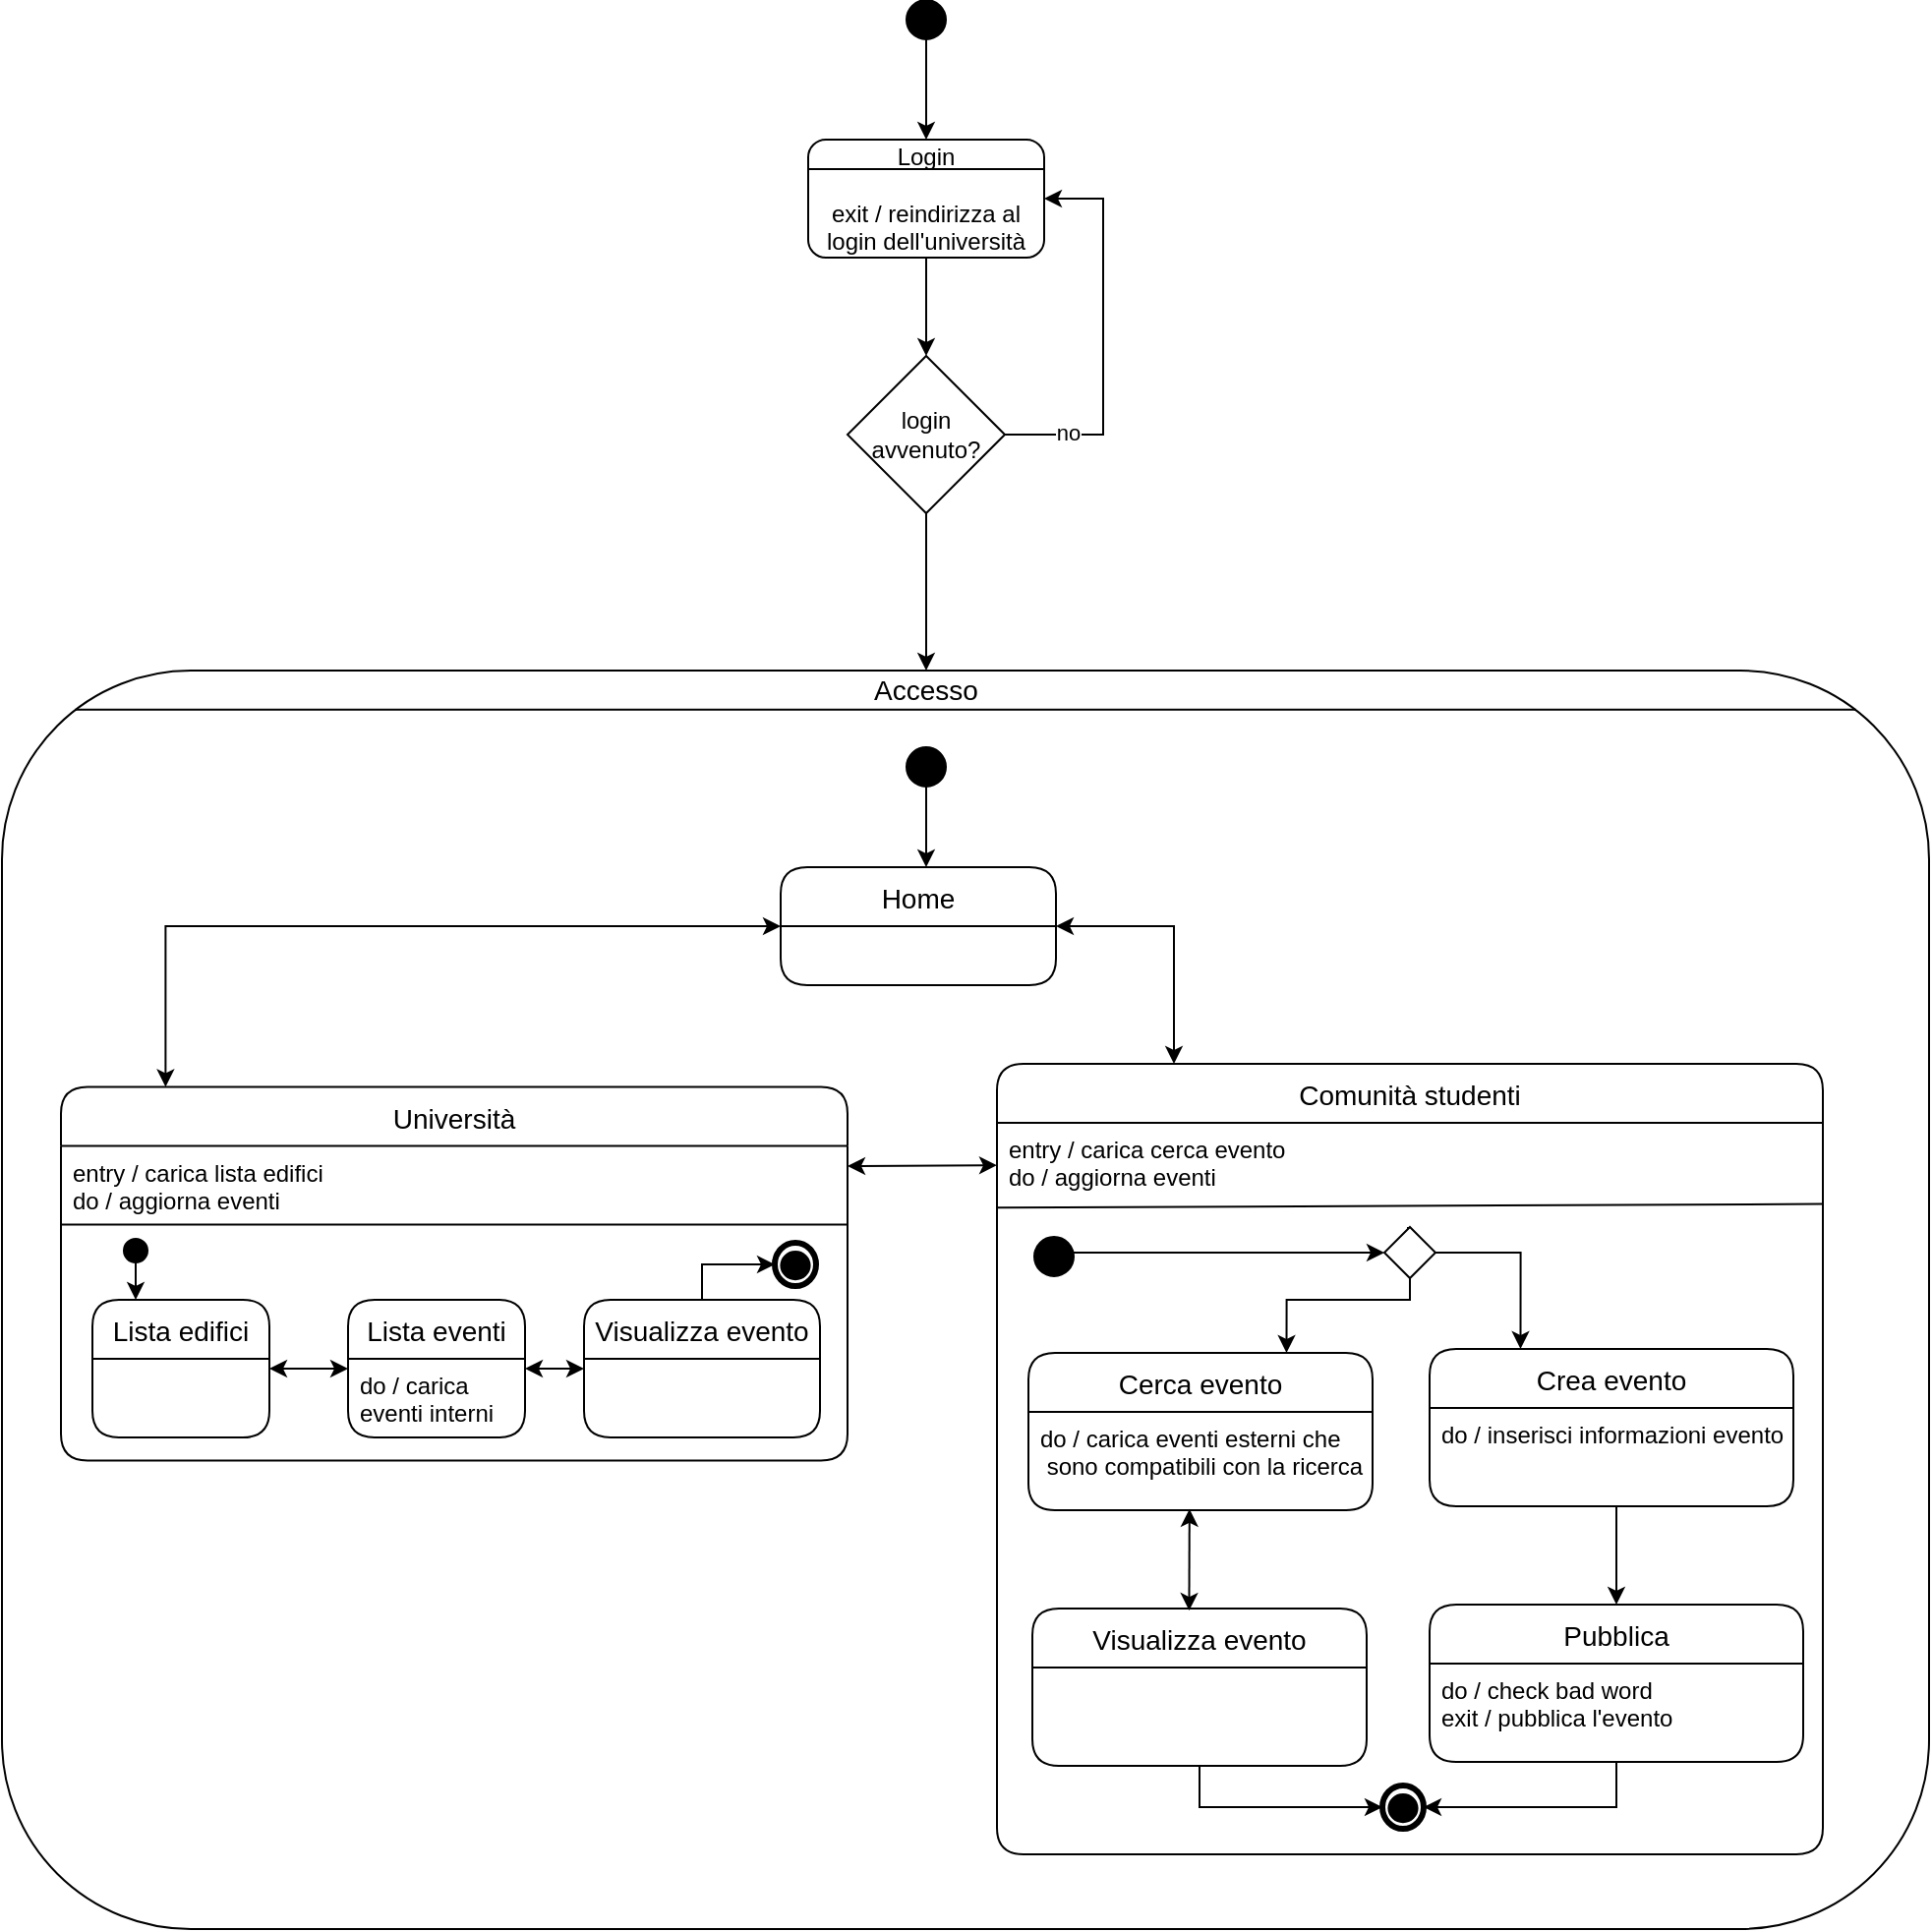 <mxfile version="17.2.4" type="device"><diagram id="YXxuehNLFtnjuTYtwJZv" name="Pagina-1"><mxGraphModel dx="2858" dy="2423" grid="1" gridSize="10" guides="1" tooltips="1" connect="1" arrows="1" fold="1" page="1" pageScale="1" pageWidth="827" pageHeight="1169" math="0" shadow="0"><root><mxCell id="0"/><mxCell id="1" parent="0"/><mxCell id="PHvisqYWQ1s6E95K81vG-1" value="" style="rounded=1;whiteSpace=wrap;html=1;fillColor=none;" vertex="1" parent="1"><mxGeometry x="-130" y="100" width="980" height="640" as="geometry"/></mxCell><mxCell id="5CDoY_reHlGmIlFqXlQV-28" value="Comunità studenti" style="swimlane;childLayout=stackLayout;horizontal=1;startSize=30;horizontalStack=0;rounded=1;fontSize=14;fontStyle=0;strokeWidth=1;resizeParent=0;resizeLast=1;shadow=0;align=center;fillColor=none;" parent="1" vertex="1"><mxGeometry x="376" y="300" width="420" height="402" as="geometry"/></mxCell><mxCell id="5CDoY_reHlGmIlFqXlQV-63" value="" style="endArrow=none;html=1;exitX=-0.001;exitY=0.116;exitDx=0;exitDy=0;entryX=0.999;entryY=0.111;entryDx=0;entryDy=0;exitPerimeter=0;entryPerimeter=0;" parent="5CDoY_reHlGmIlFqXlQV-28" source="5CDoY_reHlGmIlFqXlQV-29" target="5CDoY_reHlGmIlFqXlQV-29" edge="1"><mxGeometry width="50" height="50" relative="1" as="geometry"><mxPoint x="190" as="sourcePoint"/><mxPoint x="240" y="-50" as="targetPoint"/></mxGeometry></mxCell><mxCell id="5CDoY_reHlGmIlFqXlQV-29" value="entry / carica cerca evento&#10;do / aggiorna eventi" style="align=left;strokeColor=none;fillColor=none;spacingLeft=4;fontSize=12;verticalAlign=top;resizable=0;rotatable=0;part=1;" parent="5CDoY_reHlGmIlFqXlQV-28" vertex="1"><mxGeometry y="30" width="420" height="372" as="geometry"/></mxCell><mxCell id="5CDoY_reHlGmIlFqXlQV-16" value="" style="edgeStyle=orthogonalEdgeStyle;rounded=0;orthogonalLoop=1;jettySize=auto;html=1;" parent="1" source="5CDoY_reHlGmIlFqXlQV-8" target="5CDoY_reHlGmIlFqXlQV-15" edge="1"><mxGeometry relative="1" as="geometry"/></mxCell><mxCell id="5CDoY_reHlGmIlFqXlQV-8" value="Login&lt;br&gt;&lt;br&gt;exit / reindirizza al login dell'università" style="rounded=1;whiteSpace=wrap;html=1;fillColor=none;" parent="1" vertex="1"><mxGeometry x="280" y="-170" width="120" height="60" as="geometry"/></mxCell><mxCell id="5CDoY_reHlGmIlFqXlQV-9" value="" style="endArrow=none;html=1;exitX=0;exitY=0.25;exitDx=0;exitDy=0;entryX=1;entryY=0.25;entryDx=0;entryDy=0;" parent="1" source="5CDoY_reHlGmIlFqXlQV-8" target="5CDoY_reHlGmIlFqXlQV-8" edge="1"><mxGeometry width="50" height="50" relative="1" as="geometry"><mxPoint x="410" y="-10" as="sourcePoint"/><mxPoint x="460" y="-60" as="targetPoint"/></mxGeometry></mxCell><mxCell id="5CDoY_reHlGmIlFqXlQV-17" style="edgeStyle=orthogonalEdgeStyle;rounded=0;orthogonalLoop=1;jettySize=auto;html=1;entryX=1;entryY=0.5;entryDx=0;entryDy=0;" parent="1" source="5CDoY_reHlGmIlFqXlQV-15" target="5CDoY_reHlGmIlFqXlQV-8" edge="1"><mxGeometry relative="1" as="geometry"><Array as="points"><mxPoint x="430" y="-20"/><mxPoint x="430" y="-140"/></Array></mxGeometry></mxCell><mxCell id="5CDoY_reHlGmIlFqXlQV-18" value="no" style="edgeLabel;html=1;align=center;verticalAlign=middle;resizable=0;points=[];" parent="5CDoY_reHlGmIlFqXlQV-17" vertex="1" connectable="0"><mxGeometry x="-0.68" y="1" relative="1" as="geometry"><mxPoint as="offset"/></mxGeometry></mxCell><mxCell id="PHvisqYWQ1s6E95K81vG-4" value="" style="edgeStyle=orthogonalEdgeStyle;rounded=0;orthogonalLoop=1;jettySize=auto;html=1;fontSize=14;" edge="1" parent="1" source="5CDoY_reHlGmIlFqXlQV-15" target="PHvisqYWQ1s6E95K81vG-3"><mxGeometry relative="1" as="geometry"/></mxCell><mxCell id="5CDoY_reHlGmIlFqXlQV-15" value="login avvenuto?" style="rhombus;whiteSpace=wrap;html=1;fillColor=none;" parent="1" vertex="1"><mxGeometry x="300" y="-60" width="80" height="80" as="geometry"/></mxCell><mxCell id="5CDoY_reHlGmIlFqXlQV-55" style="edgeStyle=orthogonalEdgeStyle;rounded=0;orthogonalLoop=1;jettySize=auto;html=1;startArrow=classic;startFill=1;" parent="1" source="5CDoY_reHlGmIlFqXlQV-26" edge="1"><mxGeometry relative="1" as="geometry"><mxPoint x="466" y="300" as="targetPoint"/><Array as="points"><mxPoint x="466" y="230"/></Array></mxGeometry></mxCell><mxCell id="5CDoY_reHlGmIlFqXlQV-26" value="Home" style="swimlane;childLayout=stackLayout;horizontal=1;startSize=30;horizontalStack=0;rounded=1;fontSize=14;fontStyle=0;strokeWidth=1;resizeParent=0;resizeLast=1;shadow=0;dashed=0;align=center;fillColor=none;" parent="1" vertex="1"><mxGeometry x="266" y="200" width="140" height="60" as="geometry"/></mxCell><mxCell id="5CDoY_reHlGmIlFqXlQV-27" value=" " style="align=left;strokeColor=none;fillColor=none;spacingLeft=4;fontSize=12;verticalAlign=top;resizable=0;rotatable=0;part=1;" parent="5CDoY_reHlGmIlFqXlQV-26" vertex="1"><mxGeometry y="30" width="140" height="30" as="geometry"/></mxCell><mxCell id="5CDoY_reHlGmIlFqXlQV-43" value="" style="edgeStyle=orthogonalEdgeStyle;rounded=0;orthogonalLoop=1;jettySize=auto;html=1;startArrow=classic;startFill=1;" parent="1" source="5CDoY_reHlGmIlFqXlQV-37" target="5CDoY_reHlGmIlFqXlQV-40" edge="1"><mxGeometry relative="1" as="geometry"/></mxCell><mxCell id="5CDoY_reHlGmIlFqXlQV-45" style="edgeStyle=orthogonalEdgeStyle;rounded=0;orthogonalLoop=1;jettySize=auto;html=1;entryX=0.133;entryY=0;entryDx=0;entryDy=0;entryPerimeter=0;startArrow=classic;startFill=1;exitX=0;exitY=0.5;exitDx=0;exitDy=0;" parent="1" source="5CDoY_reHlGmIlFqXlQV-26" target="5CDoY_reHlGmIlFqXlQV-30" edge="1"><mxGeometry relative="1" as="geometry"><Array as="points"><mxPoint x="-47" y="230"/></Array></mxGeometry></mxCell><mxCell id="5CDoY_reHlGmIlFqXlQV-51" value="" style="group" parent="1" vertex="1" connectable="0"><mxGeometry x="-67" y="390" width="10" height="10" as="geometry"/></mxCell><mxCell id="5CDoY_reHlGmIlFqXlQV-46" value="" style="shape=mxgraph.bpmn.shape;html=1;verticalLabelPosition=bottom;labelBackgroundColor=#ffffff;verticalAlign=top;align=center;perimeter=ellipsePerimeter;outlineConnect=0;outline=end;symbol=general;strokeWidth=1;fillColor=#000000;" parent="5CDoY_reHlGmIlFqXlQV-51" vertex="1"><mxGeometry width="10" height="10" as="geometry"/></mxCell><mxCell id="5CDoY_reHlGmIlFqXlQV-50" style="edgeStyle=orthogonalEdgeStyle;rounded=0;orthogonalLoop=1;jettySize=auto;html=1;entryX=0.25;entryY=0;entryDx=0;entryDy=0;startArrow=none;startFill=0;" parent="1" source="5CDoY_reHlGmIlFqXlQV-46" target="5CDoY_reHlGmIlFqXlQV-37" edge="1"><mxGeometry relative="1" as="geometry"/></mxCell><mxCell id="5CDoY_reHlGmIlFqXlQV-37" value="Lista edifici" style="swimlane;childLayout=stackLayout;horizontal=1;startSize=30;horizontalStack=0;rounded=1;fontSize=14;fontStyle=0;strokeWidth=1;resizeParent=0;resizeLast=1;shadow=0;dashed=0;align=center;fillColor=none;" parent="1" vertex="1"><mxGeometry x="-84" y="420" width="90" height="70" as="geometry"/></mxCell><mxCell id="5CDoY_reHlGmIlFqXlQV-38" value=" " style="align=left;strokeColor=none;fillColor=none;spacingLeft=4;fontSize=12;verticalAlign=top;resizable=0;rotatable=0;part=1;" parent="5CDoY_reHlGmIlFqXlQV-37" vertex="1"><mxGeometry y="30" width="90" height="30" as="geometry"/></mxCell><mxCell id="5CDoY_reHlGmIlFqXlQV-39" value=" " style="align=left;strokeColor=none;fillColor=none;spacingLeft=4;fontSize=12;verticalAlign=top;resizable=0;rotatable=0;part=1;" parent="5CDoY_reHlGmIlFqXlQV-37" vertex="1"><mxGeometry y="60" width="90" height="10" as="geometry"/></mxCell><mxCell id="5CDoY_reHlGmIlFqXlQV-40" value="Lista eventi" style="swimlane;childLayout=stackLayout;horizontal=1;startSize=30;horizontalStack=0;rounded=1;fontSize=14;fontStyle=0;strokeWidth=1;resizeParent=0;resizeLast=1;shadow=0;dashed=0;align=center;fillColor=none;" parent="1" vertex="1"><mxGeometry x="46" y="420" width="90" height="70" as="geometry"/></mxCell><mxCell id="5CDoY_reHlGmIlFqXlQV-41" value="do / carica &#10;eventi interni" style="align=left;strokeColor=none;fillColor=none;spacingLeft=4;fontSize=12;verticalAlign=top;resizable=0;rotatable=0;part=1;" parent="5CDoY_reHlGmIlFqXlQV-40" vertex="1"><mxGeometry y="30" width="90" height="30" as="geometry"/></mxCell><mxCell id="5CDoY_reHlGmIlFqXlQV-61" value=" " style="align=left;strokeColor=none;fillColor=none;spacingLeft=4;fontSize=12;verticalAlign=top;resizable=0;rotatable=0;part=1;" parent="5CDoY_reHlGmIlFqXlQV-40" vertex="1"><mxGeometry y="60" width="90" height="30" as="geometry"/></mxCell><mxCell id="5CDoY_reHlGmIlFqXlQV-42" value=" " style="align=left;strokeColor=none;fillColor=none;spacingLeft=4;fontSize=12;verticalAlign=top;resizable=0;rotatable=0;part=1;" parent="5CDoY_reHlGmIlFqXlQV-40" vertex="1"><mxGeometry y="90" width="90" height="-20" as="geometry"/></mxCell><mxCell id="5CDoY_reHlGmIlFqXlQV-87" style="edgeStyle=orthogonalEdgeStyle;rounded=0;orthogonalLoop=1;jettySize=auto;html=1;entryX=0;entryY=0.5;entryDx=0;entryDy=0;startArrow=none;startFill=0;" parent="1" source="5CDoY_reHlGmIlFqXlQV-56" target="5CDoY_reHlGmIlFqXlQV-79" edge="1"><mxGeometry relative="1" as="geometry"><Array as="points"><mxPoint x="226" y="402"/></Array></mxGeometry></mxCell><mxCell id="5CDoY_reHlGmIlFqXlQV-56" value="Visualizza evento" style="swimlane;childLayout=stackLayout;horizontal=1;startSize=30;horizontalStack=0;rounded=1;fontSize=14;fontStyle=0;strokeWidth=1;resizeParent=0;resizeLast=1;shadow=0;dashed=0;align=center;fillColor=none;spacing=1;" parent="1" vertex="1"><mxGeometry x="166" y="420" width="120" height="70" as="geometry"/></mxCell><mxCell id="5CDoY_reHlGmIlFqXlQV-77" style="edgeStyle=orthogonalEdgeStyle;rounded=0;orthogonalLoop=1;jettySize=auto;html=1;entryX=0.5;entryY=0;entryDx=0;entryDy=0;startArrow=none;startFill=0;" parent="1" source="5CDoY_reHlGmIlFqXlQV-67" target="5CDoY_reHlGmIlFqXlQV-75" edge="1"><mxGeometry relative="1" as="geometry"><Array as="points"><mxPoint x="691" y="537"/><mxPoint x="691" y="537"/></Array></mxGeometry></mxCell><mxCell id="5CDoY_reHlGmIlFqXlQV-82" value="" style="group" parent="1" vertex="1" connectable="0"><mxGeometry x="254" y="383" width="56" height="118.75" as="geometry"/></mxCell><mxCell id="5CDoY_reHlGmIlFqXlQV-81" value="" style="group" parent="5CDoY_reHlGmIlFqXlQV-82" vertex="1" connectable="0"><mxGeometry width="56" height="118.75" as="geometry"/></mxCell><mxCell id="5CDoY_reHlGmIlFqXlQV-30" value="Università" style="swimlane;childLayout=stackLayout;horizontal=1;startSize=30;horizontalStack=0;rounded=1;fontSize=14;fontStyle=0;strokeWidth=1;resizeParent=0;resizeLast=1;shadow=0;dashed=0;align=center;fillColor=none;" parent="5CDoY_reHlGmIlFqXlQV-81" vertex="1"><mxGeometry x="-354" y="-71.25" width="400" height="190" as="geometry"/></mxCell><mxCell id="5CDoY_reHlGmIlFqXlQV-31" value="entry / carica lista edifici&#10;do / aggiorna eventi&#10;" style="align=left;strokeColor=none;fillColor=none;spacingLeft=4;fontSize=12;verticalAlign=top;resizable=0;rotatable=0;part=1;" parent="5CDoY_reHlGmIlFqXlQV-30" vertex="1"><mxGeometry y="30" width="400" height="160" as="geometry"/></mxCell><mxCell id="5CDoY_reHlGmIlFqXlQV-33" value="" style="endArrow=none;html=1;exitX=0;exitY=0.25;exitDx=0;exitDy=0;entryX=1;entryY=0.25;entryDx=0;entryDy=0;" parent="5CDoY_reHlGmIlFqXlQV-30" source="5CDoY_reHlGmIlFqXlQV-31" target="5CDoY_reHlGmIlFqXlQV-31" edge="1"><mxGeometry width="50" height="50" relative="1" as="geometry"><mxPoint x="-20" y="-30" as="sourcePoint"/><mxPoint x="30" y="-80" as="targetPoint"/></mxGeometry></mxCell><mxCell id="5CDoY_reHlGmIlFqXlQV-85" value="" style="group" parent="5CDoY_reHlGmIlFqXlQV-81" vertex="1" connectable="0"><mxGeometry x="9" y="8" width="21" height="22" as="geometry"/></mxCell><mxCell id="5CDoY_reHlGmIlFqXlQV-89" value="" style="group" parent="5CDoY_reHlGmIlFqXlQV-85" vertex="1" connectable="0"><mxGeometry width="21" height="22" as="geometry"/></mxCell><mxCell id="5CDoY_reHlGmIlFqXlQV-79" value="" style="shape=mxgraph.bpmn.shape;html=1;verticalLabelPosition=bottom;labelBackgroundColor=#ffffff;verticalAlign=top;align=center;perimeter=ellipsePerimeter;outlineConnect=0;outline=end;symbol=general;strokeWidth=1;" parent="5CDoY_reHlGmIlFqXlQV-89" vertex="1"><mxGeometry width="21" height="22" as="geometry"/></mxCell><mxCell id="5CDoY_reHlGmIlFqXlQV-80" value="" style="shape=mxgraph.bpmn.shape;html=1;verticalLabelPosition=bottom;labelBackgroundColor=#ffffff;verticalAlign=top;align=center;perimeter=ellipsePerimeter;outlineConnect=0;outline=end;symbol=general;strokeWidth=1;fillColor=#000000;container=1;" parent="5CDoY_reHlGmIlFqXlQV-89" vertex="1"><mxGeometry x="4.2" y="5.5" width="12.6" height="12.1" as="geometry"><mxRectangle x="6" y="7.5" width="50" height="40" as="alternateBounds"/></mxGeometry></mxCell><mxCell id="5CDoY_reHlGmIlFqXlQV-88" style="edgeStyle=orthogonalEdgeStyle;rounded=0;orthogonalLoop=1;jettySize=auto;html=1;entryX=0;entryY=0.5;entryDx=0;entryDy=0;startArrow=classic;startFill=1;" parent="1" target="5CDoY_reHlGmIlFqXlQV-56" edge="1"><mxGeometry relative="1" as="geometry"><mxPoint x="136" y="455" as="sourcePoint"/><Array as="points"><mxPoint x="136" y="455"/></Array></mxGeometry></mxCell><mxCell id="5CDoY_reHlGmIlFqXlQV-102" style="edgeStyle=orthogonalEdgeStyle;rounded=0;orthogonalLoop=1;jettySize=auto;html=1;entryX=0;entryY=0.5;entryDx=0;entryDy=0;startArrow=none;startFill=0;" parent="1" source="5CDoY_reHlGmIlFqXlQV-101" target="5CDoY_reHlGmIlFqXlQV-104" edge="1"><mxGeometry relative="1" as="geometry"><Array as="points"><mxPoint x="414" y="396"/></Array></mxGeometry></mxCell><mxCell id="5CDoY_reHlGmIlFqXlQV-101" value="" style="shape=mxgraph.bpmn.shape;html=1;verticalLabelPosition=bottom;labelBackgroundColor=#ffffff;verticalAlign=top;align=center;perimeter=ellipsePerimeter;outlineConnect=0;outline=end;symbol=general;strokeWidth=1;fillColor=#000000;" parent="1" vertex="1"><mxGeometry x="396" y="389" width="18" height="18" as="geometry"/></mxCell><mxCell id="5CDoY_reHlGmIlFqXlQV-64" value="Cerca evento" style="swimlane;childLayout=stackLayout;horizontal=1;startSize=30;horizontalStack=0;rounded=1;fontSize=14;fontStyle=0;strokeWidth=1;resizeParent=0;resizeLast=1;shadow=0;dashed=0;align=center;fillColor=none;" parent="1" vertex="1"><mxGeometry x="392" y="447" width="175" height="80" as="geometry"><mxRectangle x="395" y="310" width="120" height="30" as="alternateBounds"/></mxGeometry></mxCell><mxCell id="5CDoY_reHlGmIlFqXlQV-65" value="do / carica eventi esterni che&#10; sono compatibili con la ricerca" style="align=left;strokeColor=none;fillColor=none;spacingLeft=4;fontSize=12;verticalAlign=top;resizable=0;rotatable=0;part=1;" parent="5CDoY_reHlGmIlFqXlQV-64" vertex="1"><mxGeometry y="30" width="175" height="50" as="geometry"/></mxCell><mxCell id="5CDoY_reHlGmIlFqXlQV-121" style="edgeStyle=orthogonalEdgeStyle;rounded=0;orthogonalLoop=1;jettySize=auto;html=1;exitX=0.5;exitY=1;exitDx=0;exitDy=0;entryX=0;entryY=0.5;entryDx=0;entryDy=0;startArrow=none;startFill=0;" parent="1" source="5CDoY_reHlGmIlFqXlQV-71" target="5CDoY_reHlGmIlFqXlQV-117" edge="1"><mxGeometry relative="1" as="geometry"/></mxCell><mxCell id="5CDoY_reHlGmIlFqXlQV-71" value="Visualizza evento" style="swimlane;childLayout=stackLayout;horizontal=1;startSize=30;horizontalStack=0;rounded=1;fontSize=14;fontStyle=0;strokeWidth=1;resizeParent=0;resizeLast=1;shadow=0;dashed=0;align=center;fillColor=none;spacing=1;" parent="1" vertex="1"><mxGeometry x="394" y="577" width="170" height="80" as="geometry"/></mxCell><mxCell id="5CDoY_reHlGmIlFqXlQV-105" style="edgeStyle=orthogonalEdgeStyle;rounded=0;orthogonalLoop=1;jettySize=auto;html=1;entryX=0.75;entryY=0;entryDx=0;entryDy=0;startArrow=none;startFill=0;" parent="1" source="5CDoY_reHlGmIlFqXlQV-104" target="5CDoY_reHlGmIlFqXlQV-64" edge="1"><mxGeometry relative="1" as="geometry"><Array as="points"><mxPoint x="586" y="420"/><mxPoint x="523" y="420"/></Array></mxGeometry></mxCell><mxCell id="5CDoY_reHlGmIlFqXlQV-106" style="edgeStyle=orthogonalEdgeStyle;rounded=0;orthogonalLoop=1;jettySize=auto;html=1;entryX=0.25;entryY=0;entryDx=0;entryDy=0;startArrow=none;startFill=0;" parent="1" target="5CDoY_reHlGmIlFqXlQV-66" edge="1"><mxGeometry relative="1" as="geometry"><mxPoint x="585.0" y="383.0" as="sourcePoint"/><Array as="points"><mxPoint x="585" y="396"/><mxPoint x="642" y="396"/></Array></mxGeometry></mxCell><mxCell id="5CDoY_reHlGmIlFqXlQV-104" value="" style="rhombus;whiteSpace=wrap;html=1;strokeWidth=1;align=center;fillColor=#FFFFFF;" parent="1" vertex="1"><mxGeometry x="573" y="383" width="26" height="26" as="geometry"/></mxCell><mxCell id="5CDoY_reHlGmIlFqXlQV-108" value="" style="endArrow=classic;startArrow=classic;html=1;entryX=0.468;entryY=0.988;entryDx=0;entryDy=0;entryPerimeter=0;exitX=0.469;exitY=0.013;exitDx=0;exitDy=0;exitPerimeter=0;" parent="1" source="5CDoY_reHlGmIlFqXlQV-71" target="5CDoY_reHlGmIlFqXlQV-65" edge="1"><mxGeometry width="50" height="50" relative="1" as="geometry"><mxPoint x="486" y="570" as="sourcePoint"/><mxPoint x="536" y="520" as="targetPoint"/></mxGeometry></mxCell><mxCell id="5CDoY_reHlGmIlFqXlQV-66" value="Crea evento" style="swimlane;childLayout=stackLayout;horizontal=1;startSize=30;horizontalStack=0;rounded=1;fontSize=14;fontStyle=0;strokeWidth=1;resizeParent=0;resizeLast=1;shadow=0;dashed=0;align=center;fillColor=none;" parent="1" vertex="1"><mxGeometry x="596" y="445" width="185" height="80" as="geometry"/></mxCell><mxCell id="5CDoY_reHlGmIlFqXlQV-67" value="do / inserisci informazioni evento" style="align=left;strokeColor=none;fillColor=none;spacingLeft=4;fontSize=12;verticalAlign=top;resizable=0;rotatable=0;part=1;" parent="5CDoY_reHlGmIlFqXlQV-66" vertex="1"><mxGeometry y="30" width="185" height="50" as="geometry"/></mxCell><mxCell id="5CDoY_reHlGmIlFqXlQV-75" value="Pubblica" style="swimlane;childLayout=stackLayout;horizontal=1;startSize=30;horizontalStack=0;rounded=1;fontSize=14;fontStyle=0;strokeWidth=1;resizeParent=0;resizeLast=1;shadow=0;dashed=0;align=center;fillColor=none;" parent="1" vertex="1"><mxGeometry x="596" y="575" width="190" height="80" as="geometry"/></mxCell><mxCell id="5CDoY_reHlGmIlFqXlQV-76" value="do / check bad word&#10;exit / pubblica l'evento" style="align=left;strokeColor=none;fillColor=none;spacingLeft=4;fontSize=12;verticalAlign=top;resizable=0;rotatable=0;part=1;" parent="5CDoY_reHlGmIlFqXlQV-75" vertex="1"><mxGeometry y="30" width="190" height="50" as="geometry"/></mxCell><mxCell id="5CDoY_reHlGmIlFqXlQV-113" value="" style="group" parent="1" vertex="1" connectable="0"><mxGeometry x="572" y="667" width="21" height="22" as="geometry"/></mxCell><mxCell id="5CDoY_reHlGmIlFqXlQV-114" value="" style="group" parent="5CDoY_reHlGmIlFqXlQV-113" vertex="1" connectable="0"><mxGeometry width="21" height="22" as="geometry"/></mxCell><mxCell id="5CDoY_reHlGmIlFqXlQV-115" value="" style="group" parent="5CDoY_reHlGmIlFqXlQV-114" vertex="1" connectable="0"><mxGeometry width="21" height="22" as="geometry"/></mxCell><mxCell id="5CDoY_reHlGmIlFqXlQV-116" value="" style="group" parent="5CDoY_reHlGmIlFqXlQV-115" vertex="1" connectable="0"><mxGeometry width="21" height="22" as="geometry"/></mxCell><mxCell id="5CDoY_reHlGmIlFqXlQV-117" value="" style="shape=mxgraph.bpmn.shape;html=1;verticalLabelPosition=bottom;labelBackgroundColor=#ffffff;verticalAlign=top;align=center;perimeter=ellipsePerimeter;outlineConnect=0;outline=end;symbol=general;strokeWidth=1;" parent="5CDoY_reHlGmIlFqXlQV-116" vertex="1"><mxGeometry width="21" height="22" as="geometry"/></mxCell><mxCell id="5CDoY_reHlGmIlFqXlQV-118" value="" style="shape=mxgraph.bpmn.shape;html=1;verticalLabelPosition=bottom;labelBackgroundColor=#ffffff;verticalAlign=top;align=center;perimeter=ellipsePerimeter;outlineConnect=0;outline=end;symbol=general;strokeWidth=1;fillColor=#000000;container=1;" parent="5CDoY_reHlGmIlFqXlQV-116" vertex="1"><mxGeometry x="4.2" y="5.5" width="12.6" height="12.1" as="geometry"><mxRectangle x="6" y="7.5" width="50" height="40" as="alternateBounds"/></mxGeometry></mxCell><mxCell id="5CDoY_reHlGmIlFqXlQV-120" style="edgeStyle=orthogonalEdgeStyle;rounded=0;orthogonalLoop=1;jettySize=auto;html=1;exitX=0.5;exitY=1;exitDx=0;exitDy=0;entryX=1;entryY=0.5;entryDx=0;entryDy=0;startArrow=none;startFill=0;" parent="1" source="5CDoY_reHlGmIlFqXlQV-76" target="5CDoY_reHlGmIlFqXlQV-117" edge="1"><mxGeometry relative="1" as="geometry"/></mxCell><mxCell id="5CDoY_reHlGmIlFqXlQV-122" style="edgeStyle=orthogonalEdgeStyle;rounded=0;orthogonalLoop=1;jettySize=auto;html=1;entryX=0;entryY=0.058;entryDx=0;entryDy=0;entryPerimeter=0;startArrow=classic;startFill=1;" parent="1" target="5CDoY_reHlGmIlFqXlQV-29" edge="1"><mxGeometry relative="1" as="geometry"><mxPoint x="300" y="352" as="sourcePoint"/><Array as="points"><mxPoint x="300" y="352"/><mxPoint x="338" y="352"/></Array></mxGeometry></mxCell><mxCell id="PHvisqYWQ1s6E95K81vG-2" value="" style="endArrow=none;html=1;rounded=0;exitX=0.038;exitY=0.031;exitDx=0;exitDy=0;exitPerimeter=0;entryX=0.962;entryY=0.031;entryDx=0;entryDy=0;entryPerimeter=0;" edge="1" parent="1" source="PHvisqYWQ1s6E95K81vG-1" target="PHvisqYWQ1s6E95K81vG-1"><mxGeometry width="50" height="50" relative="1" as="geometry"><mxPoint x="500" y="340" as="sourcePoint"/><mxPoint x="550" y="290" as="targetPoint"/></mxGeometry></mxCell><mxCell id="PHvisqYWQ1s6E95K81vG-3" value="&lt;font style=&quot;font-size: 14px&quot;&gt;Accesso&lt;/font&gt;" style="text;html=1;strokeColor=none;fillColor=none;align=center;verticalAlign=middle;whiteSpace=wrap;rounded=0;" vertex="1" parent="1"><mxGeometry x="310" y="100" width="60" height="20" as="geometry"/></mxCell><mxCell id="PHvisqYWQ1s6E95K81vG-8" style="edgeStyle=orthogonalEdgeStyle;orthogonalLoop=1;jettySize=auto;html=1;exitX=0.5;exitY=1;exitDx=0;exitDy=0;fontSize=14;curved=1;" edge="1" parent="1" source="PHvisqYWQ1s6E95K81vG-6" target="5CDoY_reHlGmIlFqXlQV-26"><mxGeometry relative="1" as="geometry"><Array as="points"><mxPoint x="340" y="190"/><mxPoint x="340" y="190"/></Array></mxGeometry></mxCell><mxCell id="PHvisqYWQ1s6E95K81vG-6" value="" style="shape=mxgraph.bpmn.shape;html=1;verticalLabelPosition=bottom;labelBackgroundColor=#ffffff;verticalAlign=top;align=center;perimeter=ellipsePerimeter;outlineConnect=0;outline=end;symbol=general;strokeWidth=1;fillColor=#000000;" vertex="1" parent="1"><mxGeometry x="331" y="140" width="18" height="18" as="geometry"/></mxCell><mxCell id="PHvisqYWQ1s6E95K81vG-10" value="" style="edgeStyle=orthogonalEdgeStyle;curved=1;orthogonalLoop=1;jettySize=auto;html=1;fontSize=14;" edge="1" parent="1" source="PHvisqYWQ1s6E95K81vG-9" target="5CDoY_reHlGmIlFqXlQV-8"><mxGeometry relative="1" as="geometry"/></mxCell><mxCell id="PHvisqYWQ1s6E95K81vG-9" value="" style="shape=mxgraph.bpmn.shape;html=1;verticalLabelPosition=bottom;labelBackgroundColor=#ffffff;verticalAlign=top;align=center;perimeter=ellipsePerimeter;outlineConnect=0;outline=end;symbol=general;strokeWidth=1;fillColor=#000000;" vertex="1" parent="1"><mxGeometry x="331" y="-240" width="18" height="18" as="geometry"/></mxCell></root></mxGraphModel></diagram></mxfile>